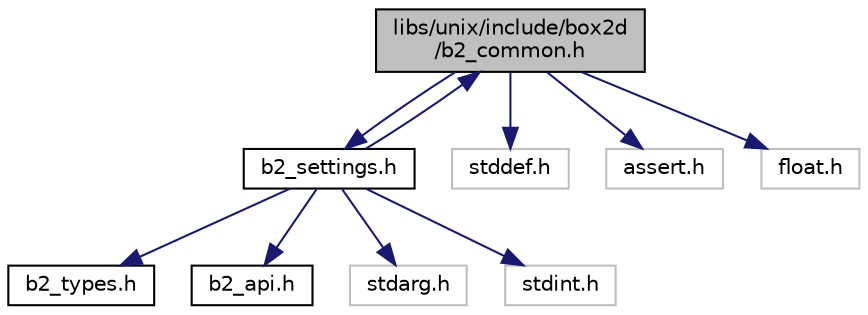 digraph "libs/unix/include/box2d/b2_common.h"
{
 // LATEX_PDF_SIZE
  edge [fontname="Helvetica",fontsize="10",labelfontname="Helvetica",labelfontsize="10"];
  node [fontname="Helvetica",fontsize="10",shape=record];
  Node1 [label="libs/unix/include/box2d\l/b2_common.h",height=0.2,width=0.4,color="black", fillcolor="grey75", style="filled", fontcolor="black",tooltip=" "];
  Node1 -> Node2 [color="midnightblue",fontsize="10",style="solid"];
  Node2 [label="b2_settings.h",height=0.2,width=0.4,color="black", fillcolor="white", style="filled",URL="$unix_2include_2box2d_2b2__settings_8h.html",tooltip=" "];
  Node2 -> Node3 [color="midnightblue",fontsize="10",style="solid"];
  Node3 [label="b2_types.h",height=0.2,width=0.4,color="black", fillcolor="white", style="filled",URL="$unix_2include_2box2d_2b2__types_8h_source.html",tooltip=" "];
  Node2 -> Node4 [color="midnightblue",fontsize="10",style="solid"];
  Node4 [label="b2_api.h",height=0.2,width=0.4,color="black", fillcolor="white", style="filled",URL="$unix_2include_2box2d_2b2__api_8h_source.html",tooltip=" "];
  Node2 -> Node5 [color="midnightblue",fontsize="10",style="solid"];
  Node5 [label="stdarg.h",height=0.2,width=0.4,color="grey75", fillcolor="white", style="filled",tooltip=" "];
  Node2 -> Node6 [color="midnightblue",fontsize="10",style="solid"];
  Node6 [label="stdint.h",height=0.2,width=0.4,color="grey75", fillcolor="white", style="filled",tooltip=" "];
  Node2 -> Node1 [color="midnightblue",fontsize="10",style="solid"];
  Node1 -> Node7 [color="midnightblue",fontsize="10",style="solid"];
  Node7 [label="stddef.h",height=0.2,width=0.4,color="grey75", fillcolor="white", style="filled",tooltip=" "];
  Node1 -> Node8 [color="midnightblue",fontsize="10",style="solid"];
  Node8 [label="assert.h",height=0.2,width=0.4,color="grey75", fillcolor="white", style="filled",tooltip=" "];
  Node1 -> Node9 [color="midnightblue",fontsize="10",style="solid"];
  Node9 [label="float.h",height=0.2,width=0.4,color="grey75", fillcolor="white", style="filled",tooltip=" "];
}

